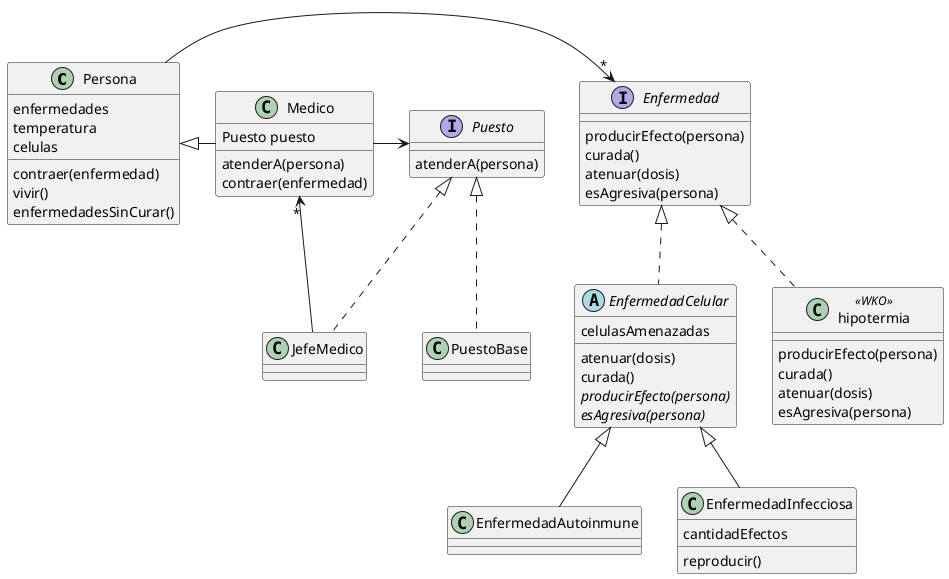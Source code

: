 
@startuml
Persona -> "*" Enfermedad

class Persona {
  enfermedades
  temperatura
  celulas

  contraer(enfermedad)
  vivir()
  enfermedadesSinCurar()
}

EnfermedadAutoinmune -up-|> EnfermedadCelular
EnfermedadInfecciosa -up-|> EnfermedadCelular

abstract class EnfermedadCelular {
  celulasAmenazadas

  atenuar(dosis)
  curada()
  {abstract} producirEfecto(persona)
  {abstract} esAgresiva(persona)
  
}

class EnfermedadAutoinmune {

}

class EnfermedadInfecciosa {
  cantidadEfectos
  reproducir()

}

interface Enfermedad {
  producirEfecto(persona)
  curada()
  atenuar(dosis)
  esAgresiva(persona)
}

EnfermedadCelular .up.|> Enfermedad
hipotermia .up.|> Enfermedad

object hipotermia <<WKO>> {
  producirEfecto(persona)
  curada()
  atenuar(dosis)
  esAgresiva(persona)
}

class Medico {
    Puesto puesto
    atenderA(persona)
    contraer(enfermedad)
}

interface Puesto {
    atenderA(persona)
}

Medico -> Puesto

PuestoBase .up.|> Puesto
JefeMedico .up.|> Puesto
JefeMedico -> "*" Medico
Medico -up|> Persona
@enduml